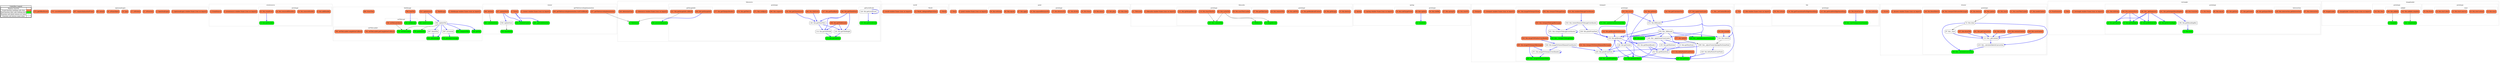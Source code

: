 digraph G {
concentrate = true;
			subgraph legend{
			rank = min;
			label = "legend";
			Legend [shape=none, margin=0, label = <
				<table cellspacing="0" cellpadding="0" border="1"><tr><td>Code2flow Legend</td></tr><tr><td>
				<table cellspacing="0">
				<tr><td>Regular function</td><td width="50px"></td></tr>
				<tr><td>Trunk function (nothing calls this)</td><td bgcolor='coral'></td></tr>
				<tr><td>Leaf function (this calls nothing else)</td><td bgcolor='green'></td></tr>
				<tr><td>Function call which returns no value</td><td>&#8594;</td></tr>
				<tr><td>Function call returns some value</td><td><font color='blue'>&#8594;</font></td></tr>
				</table></td></tr></table>
				>];}node30 [splines=ortho shape = "rect" style = "rounded,filled" fillcolor = "coral" label = "0: (openseadragon window frame (runs on import))" ];
node2 [splines=ortho shape = "rect" style = "rounded,filled" fillcolor = "coral" label = "3: OpenSeadragon" ];
node6 [splines=ortho shape = "rect" style = "rounded,filled" fillcolor = "coral" label = "21: isFunction" ];
node8 [splines=ortho shape = "rect" style = "rounded,filled" fillcolor = "coral" label = "27: isWindow" ];
node10 [splines=ortho shape = "rect" style = "rounded,filled" fillcolor = "coral" label = "30: type" ];
node12 [splines=ortho shape = "rect" style = "rounded,filled" fillcolor = "coral" label = "35: isPlainObject" ];
node18 [splines=ortho shape = "rect" style = "rounded,filled" fillcolor = "coral" label = "65: extend" ];
node21 [splines=ortho shape = "rect" style = "rounded,filled" fillcolor = "coral" label = "367: requestAnimationFrame" ];
node23 [splines=ortho shape = "rect" style = "rounded,filled" fillcolor = "coral" label = "370: cancelAnimationFrame" ];
node26 [splines=ortho shape = "rect" style = "rounded,filled" fillcolor = "coral" label = "373: getOffsetParent" ];
node48 [splines=ortho shape = "rect" style = "rounded,filled" fillcolor = "coral" label = "0: (eventsource window frame (runs on import))" ];
node35 [splines=ortho shape = "rect" style = "rounded,filled" fillcolor = "coral" label = "4: EventSource" ];
node38 [splines=ortho shape = "rect" style = "rounded,filled" fillcolor = "coral" label = "9: this.addHandler" ];
node40 [splines=ortho shape = "rect" style = "rounded,filled" fillcolor = "coral" label = "18: this.removeHandler" ];
node42 [splines=ortho shape = "rect" style = "rounded,filled" fillcolor = "coral" label = "34: this.removeAllHandlers" ];
node44 [splines=ortho shape = "rect" style = "rounded,filled" fillcolor = "green" label = "43: this.getHandler" ];
node46 [splines=ortho shape = "rect" style = "rounded,filled" fillcolor = "coral" label = "63: this.raiseEvent" ];
node88 [splines=ortho shape = "rect" style = "rounded,filled" fillcolor = "coral" label = "0: (tiledimage window frame (runs on import))" ];
node52 [splines=ortho shape = "rect" style = "rounded,filled" fillcolor = "coral" label = "4: TiledImage" ];
node54 [splines=ortho shape = "rect" style = "rounded,filled" fillcolor = "coral" label = "523: updateLevel" ];
node56 [splines=ortho shape = "rect" style = "rounded" label = "564: updateTile" ];
node58 [splines=ortho shape = "rect" style = "rounded,filled" fillcolor = "green" label = "636: getTile" ];
node60 [splines=ortho shape = "rect" style = "rounded,filled" fillcolor = "coral" label = "708: loadTile" ];
node64 [splines=ortho shape = "rect" style = "rounded,filled" fillcolor = "green" label = "729: onTileLoad" ];
node63 [splines=ortho shape = "rect" style = "rounded,filled" fillcolor = "coral" label = "740: onTileLoad.finish" ];
node70 [splines=ortho shape = "rect" style = "rounded,filled" fillcolor = "green" label = "753: setTileLoaded" ];
node67 [splines=ortho shape = "rect" style = "rounded,filled" fillcolor = "coral" label = "756: setTileLoaded.getCompletionCallback" ];
node69 [splines=ortho shape = "rect" style = "rounded,filled" fillcolor = "coral" label = "760: setTileLoaded.completionCallback" ];
node72 [splines=ortho shape = "rect" style = "rounded,filled" fillcolor = "green" label = "779: positionTile" ];
node74 [splines=ortho shape = "rect" style = "rounded" label = "807: blendTile" ];
node76 [splines=ortho shape = "rect" style = "rounded,filled" fillcolor = "green" label = "819: providesCoverage" ];
node78 [splines=ortho shape = "rect" style = "rounded" label = "847: isCovered" ];
node80 [splines=ortho shape = "rect" style = "rounded,filled" fillcolor = "green" label = "859: setCoverage" ];
node82 [splines=ortho shape = "rect" style = "rounded,filled" fillcolor = "green" label = "868: resetCoverage" ];
node84 [splines=ortho shape = "rect" style = "rounded,filled" fillcolor = "green" label = "871: compareTiles" ];
node86 [splines=ortho shape = "rect" style = "rounded,filled" fillcolor = "coral" label = "884: drawTiles" ];
node121 [splines=ortho shape = "rect" style = "rounded,filled" fillcolor = "coral" label = "0: (viewer window frame (runs on import))" ];
node97 [splines=ortho shape = "rect" style = "rounded,filled" fillcolor = "coral" label = "8: Viewer" ];
node99 [splines=ortho shape = "rect" style = "rounded,filled" fillcolor = "green" label = "429: _getSafeElemSize" ];
node105 [splines=ortho shape = "rect" style = "rounded,filled" fillcolor = "coral" label = "437: getTileSourceImplementation" ];
node102 [splines=ortho shape = "rect" style = "rounded,filled" fillcolor = "coral" label = "456: getTileSourceImplementation.waitUntilReady" ];
node109 [splines=ortho shape = "rect" style = "rounded,filled" fillcolor = "green" label = "516: scheduleUpdate" ];
node111 [splines=ortho shape = "rect" style = "rounded,filled" fillcolor = "coral" label = "527: updateMulti" ];
node113 [splines=ortho shape = "rect" style = "rounded" label = "538: updateOnce" ];
node115 [splines=ortho shape = "rect" style = "rounded,filled" fillcolor = "green" label = "555: drawWorld" ];
node117 [splines=ortho shape = "rect" style = "rounded,filled" fillcolor = "green" label = "563: scheduleZoom" ];
node119 [splines=ortho shape = "rect" style = "rounded,filled" fillcolor = "coral" label = "566: doZoom" ];
node129 [splines=ortho shape = "rect" style = "rounded,filled" fillcolor = "coral" label = "0: (world window frame (runs on import))" ];
node127 [splines=ortho shape = "rect" style = "rounded,filled" fillcolor = "coral" label = "3: World" ];
node126 [splines=ortho shape = "rect" style = "rounded,filled" fillcolor = "coral" label = "14: World._delegatedFigureSizes" ];
node156 [splines=ortho shape = "rect" style = "rounded,filled" fillcolor = "coral" label = "0: (point window frame (runs on import))" ];
node133 [splines=ortho shape = "rect" style = "rounded,filled" fillcolor = "coral" label = "4: Point" ];
node136 [splines=ortho shape = "rect" style = "rounded,filled" fillcolor = "coral" label = "10: this.clone" ];
node138 [splines=ortho shape = "rect" style = "rounded,filled" fillcolor = "coral" label = "13: this.plus" ];
node140 [splines=ortho shape = "rect" style = "rounded,filled" fillcolor = "coral" label = "19: this.minus" ];
node142 [splines=ortho shape = "rect" style = "rounded,filled" fillcolor = "coral" label = "25: this.times" ];
node144 [splines=ortho shape = "rect" style = "rounded,filled" fillcolor = "coral" label = "31: this.divide" ];
node146 [splines=ortho shape = "rect" style = "rounded,filled" fillcolor = "coral" label = "37: this.distanceTo" ];
node148 [splines=ortho shape = "rect" style = "rounded,filled" fillcolor = "coral" label = "43: this.squaredDistanceTo" ];
node150 [splines=ortho shape = "rect" style = "rounded,filled" fillcolor = "coral" label = "47: this.apply" ];
node152 [splines=ortho shape = "rect" style = "rounded,filled" fillcolor = "coral" label = "50: this.equals" ];
node154 [splines=ortho shape = "rect" style = "rounded,filled" fillcolor = "coral" label = "59: this.toString" ];
node190 [splines=ortho shape = "rect" style = "rounded,filled" fillcolor = "coral" label = "0: (tilecache window frame (runs on import))" ];
node177 [splines=ortho shape = "rect" style = "rounded,filled" fillcolor = "coral" label = "51: TileCache" ];
node160 [splines=ortho shape = "rect" style = "rounded,filled" fillcolor = "green" label = "5: TileRecord" ];
node162 [splines=ortho shape = "rect" style = "rounded,filled" fillcolor = "green" label = "10: ImageRecord" ];
node165 [splines=ortho shape = "rect" style = "rounded,filled" fillcolor = "coral" label = "15: this.destroy" ];
node167 [splines=ortho shape = "rect" style = "rounded,filled" fillcolor = "coral" label = "20: this.getImage" ];
node169 [splines=ortho shape = "rect" style = "rounded,filled" fillcolor = "coral" label = "23: this.getRenderedContext" ];
node171 [splines=ortho shape = "rect" style = "rounded,filled" fillcolor = "coral" label = "36: this.addTile" ];
node173 [splines=ortho shape = "rect" style = "rounded,filled" fillcolor = "coral" label = "39: this.removeTile" ];
node175 [splines=ortho shape = "rect" style = "rounded,filled" fillcolor = "coral" label = "47: this.getTileCount" ];
node180 [splines=ortho shape = "rect" style = "rounded,filled" fillcolor = "coral" label = "59: this.numTilesLoaded" ];
node182 [splines=ortho shape = "rect" style = "rounded,filled" fillcolor = "coral" label = "62: this.cacheTile" ];
node184 [splines=ortho shape = "rect" style = "rounded,filled" fillcolor = "coral" label = "119: this.clearTilesFor" ];
node186 [splines=ortho shape = "rect" style = "rounded,filled" fillcolor = "coral" label = "131: this.getImageRecord" ];
node188 [splines=ortho shape = "rect" style = "rounded,filled" fillcolor = "green" label = "135: this._unloadTile" ];
node236 [splines=ortho shape = "rect" style = "rounded,filled" fillcolor = "coral" label = "0: (tilesource window frame (runs on import))" ];
node194 [splines=ortho shape = "rect" style = "rounded,filled" fillcolor = "green" label = "4: TileSource" ];
node197 [splines=ortho shape = "rect" style = "rounded,filled" fillcolor = "green" label = "111: this.getTileSize" ];
node199 [splines=ortho shape = "rect" style = "rounded" label = "114: this.getTileWidth" ];
node201 [splines=ortho shape = "rect" style = "rounded" label = "120: this.getTileHeight" ];
node206 [splines=ortho shape = "rect" style = "rounded" label = "126: this.getLevelScale" ];
node205 [splines=ortho shape = "rect" style = "rounded,filled" fillcolor = "green" label = "135: this.getLevelScale" ];
node208 [splines=ortho shape = "rect" style = "rounded" label = "140: this.getNumTiles" ];
node210 [splines=ortho shape = "rect" style = "rounded,filled" fillcolor = "coral" label = "147: this.getPixelRatio" ];
node212 [splines=ortho shape = "rect" style = "rounded,filled" fillcolor = "coral" label = "154: this.getClosestLevel" ];
node214 [splines=ortho shape = "rect" style = "rounded,filled" fillcolor = "coral" label = "166: this.getTileAtPoint" ];
node216 [splines=ortho shape = "rect" style = "rounded,filled" fillcolor = "coral" label = "186: this.getTileBounds" ];
node220 [splines=ortho shape = "rect" style = "rounded,filled" fillcolor = "coral" label = "204: this.getImageInfo" ];
node219 [splines=ortho shape = "rect" style = "rounded,filled" fillcolor = "coral" label = "221: this.getImageInfo.callback" ];
node222 [splines=ortho shape = "rect" style = "rounded,filled" fillcolor = "coral" label = "268: this.supports" ];
node224 [splines=ortho shape = "rect" style = "rounded,filled" fillcolor = "coral" label = "271: this.configure" ];
node226 [splines=ortho shape = "rect" style = "rounded,filled" fillcolor = "coral" label = "274: this.getTileUrl" ];
node228 [splines=ortho shape = "rect" style = "rounded,filled" fillcolor = "coral" label = "277: this.getTileAjaxHeaders" ];
node230 [splines=ortho shape = "rect" style = "rounded,filled" fillcolor = "coral" label = "280: this.tileExists" ];
node232 [splines=ortho shape = "rect" style = "rounded,filled" fillcolor = "green" label = "292: processResponse" ];
node234 [splines=ortho shape = "rect" style = "rounded,filled" fillcolor = "coral" label = "326: determineType" ];
node258 [splines=ortho shape = "rect" style = "rounded,filled" fillcolor = "coral" label = "0: (spring window frame (runs on import))" ];
node243 [splines=ortho shape = "rect" style = "rounded,filled" fillcolor = "coral" label = "4: Spring" ];
node246 [splines=ortho shape = "rect" style = "rounded,filled" fillcolor = "coral" label = "42: this.resetTo" ];
node248 [splines=ortho shape = "rect" style = "rounded,filled" fillcolor = "coral" label = "47: this.springTo" ];
node250 [splines=ortho shape = "rect" style = "rounded,filled" fillcolor = "coral" label = "54: this.shiftBy" ];
node252 [splines=ortho shape = "rect" style = "rounded,filled" fillcolor = "coral" label = "58: this.update" ];
node254 [splines=ortho shape = "rect" style = "rounded,filled" fillcolor = "coral" label = "79: this.isAtTargetValue" ];
node256 [splines=ortho shape = "rect" style = "rounded,filled" fillcolor = "green" label = "83: transform" ];
node351 [splines=ortho shape = "rect" style = "rounded,filled" fillcolor = "coral" label = "0: (viewport window frame (runs on import))" ];
node262 [splines=ortho shape = "rect" style = "rounded,filled" fillcolor = "coral" label = "4: Viewport" ];
node265 [splines=ortho shape = "rect" style = "rounded,filled" fillcolor = "coral" label = "71: this._setContentBounds" ];
node267 [splines=ortho shape = "rect" style = "rounded" label = "82: this.getHomeZoom" ];
node269 [splines=ortho shape = "rect" style = "rounded" label = "90: this.getHomeBounds" ];
node271 [splines=ortho shape = "rect" style = "rounded,filled" fillcolor = "coral" label = "102: this.goHome" ];
node273 [splines=ortho shape = "rect" style = "rounded" label = "105: this.getMinZoom" ];
node275 [splines=ortho shape = "rect" style = "rounded" label = "113: this.getMaxZoom" ];
node277 [splines=ortho shape = "rect" style = "rounded,filled" fillcolor = "green" label = "121: this.getAspectRatio" ];
node279 [splines=ortho shape = "rect" style = "rounded,filled" fillcolor = "coral" label = "124: this.getContainerSize" ];
node281 [splines=ortho shape = "rect" style = "rounded" label = "130: this.getBounds" ];
node283 [splines=ortho shape = "rect" style = "rounded,filled" fillcolor = "coral" label = "142: this.getBoundsWithMargins" ];
node285 [splines=ortho shape = "rect" style = "rounded" label = "146: this.getCenter" ];
node287 [splines=ortho shape = "rect" style = "rounded,filled" fillcolor = "green" label = "187: this.getZoom" ];
node289 [splines=ortho shape = "rect" style = "rounded" label = "195: this._applyZoomConstraints" ];
node291 [splines=ortho shape = "rect" style = "rounded,filled" fillcolor = "green" label = "200: this._applyBoundaryConstraints" ];
node293 [splines=ortho shape = "rect" style = "rounded,filled" fillcolor = "coral" label = "237: this.applyConstraints" ];
node295 [splines=ortho shape = "rect" style = "rounded" label = "254: this._fitBounds" ];
node297 [splines=ortho shape = "rect" style = "rounded" label = "314: this.fitBounds" ];
node299 [splines=ortho shape = "rect" style = "rounded,filled" fillcolor = "green" label = "320: this.panTo" ];
node301 [splines=ortho shape = "rect" style = "rounded,filled" fillcolor = "coral" label = "330: this.zoomBy" ];
node303 [splines=ortho shape = "rect" style = "rounded" label = "334: this.zoomTo" ];
node305 [splines=ortho shape = "rect" style = "rounded,filled" fillcolor = "coral" label = "352: this.resize" ];
node307 [splines=ortho shape = "rect" style = "rounded,filled" fillcolor = "green" label = "371: this._updateContainerInnerSize" ];
node311 [splines=ortho shape = "rect" style = "rounded,filled" fillcolor = "coral" label = "377: this.update" ];
node313 [splines=ortho shape = "rect" style = "rounded" label = "395: this._adjustCenterSpringsForZoomPoint" ];
node315 [splines=ortho shape = "rect" style = "rounded,filled" fillcolor = "coral" label = "415: this.deltaPixelsFromPoints" ];
node317 [splines=ortho shape = "rect" style = "rounded" label = "420: this.deltaPointsFromPixels" ];
node319 [splines=ortho shape = "rect" style = "rounded" label = "425: this.pixelFromPoint" ];
node321 [splines=ortho shape = "rect" style = "rounded,filled" fillcolor = "green" label = "429: this._pixelFromPoint" ];
node323 [splines=ortho shape = "rect" style = "rounded" label = "436: this.pointFromPixel" ];
node325 [splines=ortho shape = "rect" style = "rounded,filled" fillcolor = "green" label = "445: this._viewportToImageDelta" ];
node327 [splines=ortho shape = "rect" style = "rounded" label = "451: this.viewportToImageCoordinates" ];
node329 [splines=ortho shape = "rect" style = "rounded,filled" fillcolor = "green" label = "465: this._imageToViewportDelta" ];
node331 [splines=ortho shape = "rect" style = "rounded" label = "471: this.imageToViewportCoordinates" ];
node333 [splines=ortho shape = "rect" style = "rounded,filled" fillcolor = "coral" label = "485: this.imageToViewportRectangle" ];
node335 [splines=ortho shape = "rect" style = "rounded,filled" fillcolor = "coral" label = "505: this.viewportToImageRectangle" ];
node337 [splines=ortho shape = "rect" style = "rounded" label = "525: this.viewerElementToImageCoordinates" ];
node339 [splines=ortho shape = "rect" style = "rounded" label = "529: this.imageToViewerElementCoordinates" ];
node341 [splines=ortho shape = "rect" style = "rounded,filled" fillcolor = "coral" label = "533: this.windowToImageCoordinates" ];
node343 [splines=ortho shape = "rect" style = "rounded,filled" fillcolor = "coral" label = "538: this.imageToWindowCoordinates" ];
node345 [splines=ortho shape = "rect" style = "rounded,filled" fillcolor = "coral" label = "543: this.viewportToViewerElementRectangle" ];
node347 [splines=ortho shape = "rect" style = "rounded,filled" fillcolor = "coral" label = "550: this.viewportToImageZoom" ];
node349 [splines=ortho shape = "rect" style = "rounded,filled" fillcolor = "coral" label = "561: this.imageToViewportZoom" ];
node372 [splines=ortho shape = "rect" style = "rounded,filled" fillcolor = "coral" label = "0: (tile window frame (runs on import))" ];
node355 [splines=ortho shape = "rect" style = "rounded,filled" fillcolor = "coral" label = "4: Tile" ];
node358 [splines=ortho shape = "rect" style = "rounded,filled" fillcolor = "coral" label = "55: this.toString" ];
node360 [splines=ortho shape = "rect" style = "rounded,filled" fillcolor = "green" label = "59: this._hasTransparencyChannel" ];
node362 [splines=ortho shape = "rect" style = "rounded,filled" fillcolor = "coral" label = "62: this.drawCanvas" ];
node364 [splines=ortho shape = "rect" style = "rounded,filled" fillcolor = "coral" label = "123: this.getScaleForEdgeSmoothing" ];
node368 [splines=ortho shape = "rect" style = "rounded,filled" fillcolor = "coral" label = "134: this.getTranslationForEdgeSmoothing" ];
node370 [splines=ortho shape = "rect" style = "rounded,filled" fillcolor = "coral" label = "150: this.unload" ];
node413 [splines=ortho shape = "rect" style = "rounded,filled" fillcolor = "coral" label = "0: (drawer window frame (runs on import))" ];
node376 [splines=ortho shape = "rect" style = "rounded,filled" fillcolor = "coral" label = "4: Drawer" ];
node379 [splines=ortho shape = "rect" style = "rounded,filled" fillcolor = "coral" label = "47: this.needsUpdate" ];
node381 [splines=ortho shape = "rect" style = "rounded,filled" fillcolor = "coral" label = "51: this.numTilesLoaded" ];
node383 [splines=ortho shape = "rect" style = "rounded,filled" fillcolor = "coral" label = "55: this.reset" ];
node385 [splines=ortho shape = "rect" style = "rounded,filled" fillcolor = "coral" label = "60: this.update" ];
node387 [splines=ortho shape = "rect" style = "rounded,filled" fillcolor = "coral" label = "65: this.destroy" ];
node389 [splines=ortho shape = "rect" style = "rounded" label = "72: this.clear" ];
node391 [splines=ortho shape = "rect" style = "rounded" label = "87: this._clear" ];
node393 [splines=ortho shape = "rect" style = "rounded,filled" fillcolor = "coral" label = "96: this.viewportToDrawerRectangle" ];
node395 [splines=ortho shape = "rect" style = "rounded,filled" fillcolor = "coral" label = "107: this.drawTile" ];
node397 [splines=ortho shape = "rect" style = "rounded" label = "113: this._getContext" ];
node399 [splines=ortho shape = "rect" style = "rounded,filled" fillcolor = "coral" label = "126: this.saveContext" ];
node401 [splines=ortho shape = "rect" style = "rounded,filled" fillcolor = "coral" label = "130: this.restoreContext" ];
node403 [splines=ortho shape = "rect" style = "rounded,filled" fillcolor = "coral" label = "134: this.setClip" ];
node405 [splines=ortho shape = "rect" style = "rounded,filled" fillcolor = "coral" label = "140: this.blendSketch" ];
node407 [splines=ortho shape = "rect" style = "rounded,filled" fillcolor = "coral" label = "201: this.getCanvasSize" ];
node409 [splines=ortho shape = "rect" style = "rounded,filled" fillcolor = "green" label = "206: this._calculateCanvasSize" ];
node411 [splines=ortho shape = "rect" style = "rounded" label = "215: this._calculateSketchCanvasSize" ];
node458 [splines=ortho shape = "rect" style = "rounded,filled" fillcolor = "coral" label = "0: (rectangle window frame (runs on import))" ];
node417 [splines=ortho shape = "rect" style = "rounded,filled" fillcolor = "coral" label = "4: Rect" ];
node419 [splines=ortho shape = "rect" style = "rounded,filled" fillcolor = "coral" label = "14: fromSummits" ];
node422 [splines=ortho shape = "rect" style = "rounded,filled" fillcolor = "green" label = "32: this.clone" ];
node424 [splines=ortho shape = "rect" style = "rounded,filled" fillcolor = "coral" label = "39: this.getAspectRatio" ];
node426 [splines=ortho shape = "rect" style = "rounded,filled" fillcolor = "green" label = "42: this.getTopLeft" ];
node428 [splines=ortho shape = "rect" style = "rounded,filled" fillcolor = "green" label = "48: this.getBottomRight" ];
node430 [splines=ortho shape = "rect" style = "rounded,filled" fillcolor = "green" label = "51: this.getTopRight" ];
node432 [splines=ortho shape = "rect" style = "rounded,filled" fillcolor = "green" label = "54: this.getBottomLeft" ];
node434 [splines=ortho shape = "rect" style = "rounded,filled" fillcolor = "coral" label = "57: this.getCenter" ];
node436 [splines=ortho shape = "rect" style = "rounded,filled" fillcolor = "coral" label = "63: this.getSize" ];
node438 [splines=ortho shape = "rect" style = "rounded,filled" fillcolor = "coral" label = "66: this.equals" ];
node440 [splines=ortho shape = "rect" style = "rounded,filled" fillcolor = "coral" label = "73: this.times" ];
node442 [splines=ortho shape = "rect" style = "rounded,filled" fillcolor = "coral" label = "80: this.translate" ];
node446 [splines=ortho shape = "rect" style = "rounded,filled" fillcolor = "coral" label = "87: this.intersection" ];
node445 [splines=ortho shape = "rect" style = "rounded,filled" fillcolor = "coral" label = "145: this.intersection.getIntersection" ];
node448 [splines=ortho shape = "rect" style = "rounded,filled" fillcolor = "coral" label = "188: this._getSegments" ];
node450 [splines=ortho shape = "rect" style = "rounded" label = "198: this.getBoundingBox" ];
node452 [splines=ortho shape = "rect" style = "rounded,filled" fillcolor = "coral" label = "201: this.getIntegerBoundingBox" ];
node454 [splines=ortho shape = "rect" style = "rounded,filled" fillcolor = "coral" label = "209: this.containsPoint" ];
node456 [splines=ortho shape = "rect" style = "rounded,filled" fillcolor = "coral" label = "231: this.toString" ];
node489 [splines=ortho shape = "rect" style = "rounded,filled" fillcolor = "coral" label = "0: (imageloader window frame (runs on import))" ];
node477 [splines=ortho shape = "rect" style = "rounded,filled" fillcolor = "coral" label = "90: ImageLoader" ];
node462 [splines=ortho shape = "rect" style = "rounded,filled" fillcolor = "green" label = "4: ImageJob" ];
node473 [splines=ortho shape = "rect" style = "rounded,filled" fillcolor = "coral" label = "14: this.start" ];
node466 [splines=ortho shape = "rect" style = "rounded,filled" fillcolor = "coral" label = "20: this.start.onload" ];
node468 [splines=ortho shape = "rect" style = "rounded,filled" fillcolor = "coral" label = "23: this.start.onerror" ];
node472 [splines=ortho shape = "rect" style = "rounded,filled" fillcolor = "coral" label = "70: this.start.abort" ];
node475 [splines=ortho shape = "rect" style = "rounded,filled" fillcolor = "coral" label = "79: this.finish" ];
node483 [splines=ortho shape = "rect" style = "rounded,filled" fillcolor = "coral" label = "100: this.addJob" ];
node481 [splines=ortho shape = "rect" style = "rounded,filled" fillcolor = "coral" label = "102: this.addJob.complete" ];
node485 [splines=ortho shape = "rect" style = "rounded,filled" fillcolor = "coral" label = "124: this.clear" ];
node487 [splines=ortho shape = "rect" style = "rounded,filled" fillcolor = "green" label = "134: completeJob" ];
node46 -> node44 [color="blue" penwidth="2"];
node54 -> node56 [color="blue" penwidth="2"];
node54 -> node82;
node56 -> node58 [color="blue" penwidth="2"];
node56 -> node70;
node56 -> node72;
node56 -> node74 [color="blue" penwidth="2"];
node56 -> node78 [color="blue" penwidth="2"];
node56 -> node80 [color="blue" penwidth="2"];
node56 -> node84 [color="blue" penwidth="2"];
node60 -> node64 [color="blue" penwidth="2"];
node63 -> node70;
node74 -> node80 [color="blue" penwidth="2"];
node78 -> node76 [color="blue" penwidth="2"];
node97 -> node99 [color="blue" penwidth="2"];
node97 -> node109 [color="blue" penwidth="2"];
node105 -> node194;
node111 -> node109 [color="blue" penwidth="2"];
node111 -> node113 [color="blue" penwidth="2"];
node113 -> node115;
node119 -> node117;
node182 -> node160;
node182 -> node162;
node182 -> node188;
node184 -> node188;
node199 -> node197 [color="blue" penwidth="2"];
node201 -> node197 [color="blue" penwidth="2"];
node206 -> node206 [color="blue" penwidth="2"];
node206 -> node205 [color="blue" penwidth="2"];
node208 -> node199 [color="blue" penwidth="2"];
node208 -> node201 [color="blue" penwidth="2"];
node212 -> node208 [color="blue" penwidth="2"];
node214 -> node199 [color="blue" penwidth="2"];
node214 -> node201 [color="blue" penwidth="2"];
node214 -> node208 [color="blue" penwidth="2"];
node216 -> node199 [color="blue" penwidth="2"];
node216 -> node201 [color="blue" penwidth="2"];
node220 -> node232 [color="blue" penwidth="2"];
node219 -> node194;
node230 -> node208 [color="blue" penwidth="2"];
node252 -> node256 [color="blue" penwidth="2"];
node267 -> node277 [color="blue" penwidth="2"];
node269 -> node267 [color="blue" penwidth="2"];
node269 -> node277 [color="blue" penwidth="2"];
node271 -> node269 [color="blue" penwidth="2"];
node271 -> node297 [color="blue" penwidth="2"];
node273 -> node267 [color="blue" penwidth="2"];
node275 -> node267 [color="blue" penwidth="2"];
node281 -> node277 [color="blue" penwidth="2"];
node281 -> node285 [color="blue" penwidth="2"];
node281 -> node287 [color="blue" penwidth="2"];
node283 -> node281 [color="blue" penwidth="2"];
node285 -> node277 [color="blue" penwidth="2"];
node285 -> node287 [color="blue" penwidth="2"];
node285 -> node319 [color="blue" penwidth="2"];
node285 -> node321 [color="blue" penwidth="2"];
node289 -> node273 [color="blue" penwidth="2"];
node289 -> node275 [color="blue" penwidth="2"];
node293 -> node281 [color="blue" penwidth="2"];
node293 -> node287 [color="blue" penwidth="2"];
node293 -> node289 [color="blue" penwidth="2"];
node293 -> node291 [color="blue" penwidth="2"];
node293 -> node297 [color="blue" penwidth="2"];
node293 -> node303 [color="blue" penwidth="2"];
node295 -> node277 [color="blue" penwidth="2"];
node295 -> node281 [color="blue" penwidth="2"];
node295 -> node285 [color="blue" penwidth="2"];
node295 -> node287 [color="blue" penwidth="2"];
node295 -> node289 [color="blue" penwidth="2"];
node295 -> node291 [color="blue" penwidth="2"];
node295 -> node299 [color="blue" penwidth="2"];
node295 -> node303 [color="blue" penwidth="2"];
node297 -> node295 [color="blue" penwidth="2"];
node301 -> node303 [color="blue" penwidth="2"];
node303 -> node313;
node305 -> node277 [color="blue" penwidth="2"];
node305 -> node281 [color="blue" penwidth="2"];
node305 -> node297 [color="blue" penwidth="2"];
node305 -> node307;
node311 -> node313;
node313 -> node317 [color="blue" penwidth="2"];
node313 -> node319 [color="blue" penwidth="2"];
node315 -> node287 [color="blue" penwidth="2"];
node317 -> node287 [color="blue" penwidth="2"];
node319 -> node281 [color="blue" penwidth="2"];
node319 -> node321 [color="blue" penwidth="2"];
node323 -> node281 [color="blue" penwidth="2"];
node327 -> node325 [color="blue" penwidth="2"];
node327 -> node327 [color="blue" penwidth="2"];
node331 -> node329 [color="blue" penwidth="2"];
node331 -> node331 [color="blue" penwidth="2"];
node333 -> node329 [color="blue" penwidth="2"];
node333 -> node331 [color="blue" penwidth="2"];
node335 -> node325 [color="blue" penwidth="2"];
node335 -> node327 [color="blue" penwidth="2"];
node337 -> node323 [color="blue" penwidth="2"];
node337 -> node327 [color="blue" penwidth="2"];
node339 -> node319 [color="blue" penwidth="2"];
node339 -> node331 [color="blue" penwidth="2"];
node341 -> node337 [color="blue" penwidth="2"];
node343 -> node339 [color="blue" penwidth="2"];
node345 -> node319 [color="blue" penwidth="2"];
node362 -> node360 [color="blue" penwidth="2"];
node385 -> node389;
node389 -> node391;
node389 -> node409 [color="blue" penwidth="2"];
node389 -> node411 [color="blue" penwidth="2"];
node391 -> node397 [color="blue" penwidth="2"];
node395 -> node397 [color="blue" penwidth="2"];
node397 -> node411 [color="blue" penwidth="2"];
node399 -> node397 [color="blue" penwidth="2"];
node401 -> node397 [color="blue" penwidth="2"];
node403 -> node397 [color="blue" penwidth="2"];
node407 -> node397 [color="blue" penwidth="2"];
node411 -> node409 [color="blue" penwidth="2"];
node448 -> node426 [color="blue" penwidth="2"];
node448 -> node428 [color="blue" penwidth="2"];
node448 -> node430 [color="blue" penwidth="2"];
node448 -> node432 [color="blue" penwidth="2"];
node450 -> node422 [color="blue" penwidth="2"];
node452 -> node450 [color="blue" penwidth="2"];
node454 -> node426 [color="blue" penwidth="2"];
node454 -> node430 [color="blue" penwidth="2"];
node454 -> node432 [color="blue" penwidth="2"];
node483 -> node462;
node481 -> node487;
subgraph clusteropenseadragon0{
node30 node2 node6 node8 node10 node12 node18 node21 node23 node26 node2 node6 node8 node10 node12 node18 node21 node23 node26 ;
label="openseadragon";
style=filled;
color=black;
graph[style=dotted];
};
subgraph clustereventsource31{
node48 node35 node38 node40 node42 node44 node46 node35 ;
label="eventsource";
style=filled;
color=black;
graph[style=dotted];
subgraph clusterprototype36{
node38 node40 node42 node44 node46 node38 node40 node42 node44 node46 ;
label="prototype";
style=filled;
color=black;
graph[style=dotted];
}};
subgraph clustertiledimage49{
node88 node52 node54 node56 node58 node60 node64 node63 node70 node67 node69 node72 node74 node76 node78 node80 node82 node84 node86 node52 node54 node56 node58 node60 node72 node74 node76 node78 node80 node82 node84 node86 ;
label="tiledimage";
style=filled;
color=black;
graph[style=dotted];
subgraph clusteronTileLoad61{
node64 node63 node63 ;
label="onTileLoad";
style=filled;
color=black;
graph[style=dotted];
}subgraph clustersetTileLoaded65{
node70 node67 node69 node67 node69 ;
label="setTileLoaded";
style=filled;
color=black;
graph[style=dotted];
}};
subgraph clusterviewer89{
node121 node97 node99 node105 node102 node109 node111 node113 node115 node117 node119 node97 node99 node109 node111 node113 node115 node117 node119 ;
label="viewer";
style=filled;
color=black;
graph[style=dotted];
subgraph clustergetTileSourceImplementation100{
node105 node102 node102 ;
label="getTileSourceImplementation";
style=filled;
color=black;
graph[style=dotted];
}};
subgraph clusterworld122{
node129 node127 node126 ;
label="world";
style=filled;
color=black;
graph[style=dotted];
subgraph clusterWorld124{
node127 node126 node126 ;
label="World";
style=filled;
color=black;
graph[style=dotted];
}};
subgraph clusterpoint130{
node156 node133 node136 node138 node140 node142 node144 node146 node148 node150 node152 node154 node133 ;
label="point";
style=filled;
color=black;
graph[style=dotted];
subgraph clusterprototype134{
node136 node138 node140 node142 node144 node146 node148 node150 node152 node154 node136 node138 node140 node142 node144 node146 node148 node150 node152 node154 ;
label="prototype";
style=filled;
color=black;
graph[style=dotted];
}};
subgraph clustertilecache157{
node190 node177 node160 node162 node165 node167 node169 node171 node173 node175 node180 node182 node184 node186 node188 node177 node160 node162 ;
label="tilecache";
style=filled;
color=black;
graph[style=dotted];
subgraph clusterprototype163{
node165 node167 node169 node171 node173 node175 node165 node167 node169 node171 node173 node175 ;
label="prototype";
style=filled;
color=black;
graph[style=dotted];
}subgraph clusterprototype178{
node180 node182 node184 node186 node188 node180 node182 node184 node186 node188 ;
label="prototype";
style=filled;
color=black;
graph[style=dotted];
}};
subgraph clustertilesource191{
node236 node194 node197 node199 node201 node206 node205 node208 node210 node212 node214 node216 node220 node219 node222 node224 node226 node228 node230 node232 node234 node194 node232 node234 ;
label="tilesource";
style=filled;
color=black;
graph[style=dotted];
subgraph clusterprototype195{
node197 node199 node201 node206 node205 node208 node210 node212 node214 node216 node220 node219 node222 node224 node226 node228 node230 node197 node199 node201 node208 node210 node212 node214 node216 node222 node224 node226 node228 node230 ;
label="prototype";
style=filled;
color=black;
graph[style=dotted];
subgraph clustergetLevelScale202{
node206 node205 node205 ;
label="getLevelScale";
style=filled;
color=black;
graph[style=dotted];
}subgraph clustergetImageInfo217{
node220 node219 node219 ;
label="getImageInfo";
style=filled;
color=black;
graph[style=dotted];
}}};
subgraph clusterspring237{
node258 node243 node246 node248 node250 node252 node254 node256 node243 node256 ;
label="spring";
style=filled;
color=black;
graph[style=dotted];
subgraph clusterprototype244{
node246 node248 node250 node252 node254 node246 node248 node250 node252 node254 ;
label="prototype";
style=filled;
color=black;
graph[style=dotted];
}};
subgraph clusterviewport259{
node351 node262 node265 node267 node269 node271 node273 node275 node277 node279 node281 node283 node285 node287 node289 node291 node293 node295 node297 node299 node301 node303 node305 node307 node311 node313 node315 node317 node319 node321 node323 node325 node327 node329 node331 node333 node335 node337 node339 node341 node343 node345 node347 node349 node262 ;
label="viewport";
style=filled;
color=black;
graph[style=dotted];
subgraph clusterprototype263{
node265 node267 node269 node271 node273 node275 node277 node279 node281 node283 node285 node287 node289 node291 node293 node295 node297 node299 node301 node303 node305 node307 node311 node313 node315 node317 node319 node321 node323 node325 node327 node329 node331 node333 node335 node337 node339 node341 node343 node345 node347 node349 node265 node267 node269 node271 node273 node275 node277 node279 node281 node283 node285 node287 node289 node291 node293 node295 node297 node299 node301 node303 node305 node307 node311 node313 node315 node317 node319 node321 node323 node325 node327 node329 node331 node333 node335 node337 node339 node341 node343 node345 node347 node349 ;
label="prototype";
style=filled;
color=black;
graph[style=dotted];
}};
subgraph clustertile352{
node372 node355 node358 node360 node362 node364 node368 node370 node355 ;
label="tile";
style=filled;
color=black;
graph[style=dotted];
subgraph clusterprototype356{
node358 node360 node362 node364 node368 node370 node358 node360 node362 node364 node368 node370 ;
label="prototype";
style=filled;
color=black;
graph[style=dotted];
}};
subgraph clusterdrawer373{
node413 node376 node379 node381 node383 node385 node387 node389 node391 node393 node395 node397 node399 node401 node403 node405 node407 node409 node411 node376 ;
label="drawer";
style=filled;
color=black;
graph[style=dotted];
subgraph clusterprototype377{
node379 node381 node383 node385 node387 node389 node391 node393 node395 node397 node399 node401 node403 node405 node407 node409 node411 node379 node381 node383 node385 node387 node389 node391 node393 node395 node397 node399 node401 node403 node405 node407 node409 node411 ;
label="prototype";
style=filled;
color=black;
graph[style=dotted];
}};
subgraph clusterrectangle414{
node458 node417 node419 node422 node424 node426 node428 node430 node432 node434 node436 node438 node440 node442 node446 node445 node448 node450 node452 node454 node456 node417 node419 ;
label="rectangle";
style=filled;
color=black;
graph[style=dotted];
subgraph clusterprototype420{
node422 node424 node426 node428 node430 node432 node434 node436 node438 node440 node442 node446 node445 node448 node450 node452 node454 node456 node422 node424 node426 node428 node430 node432 node434 node436 node438 node440 node442 node448 node450 node452 node454 node456 ;
label="prototype";
style=filled;
color=black;
graph[style=dotted];
subgraph clusterintersection443{
node446 node445 node445 ;
label="intersection";
style=filled;
color=black;
graph[style=dotted];
}}};
subgraph clusterimageloader459{
node489 node477 node462 node473 node466 node468 node472 node475 node483 node481 node485 node487 node477 node462 node487 ;
label="imageloader";
style=filled;
color=black;
graph[style=dotted];
subgraph clusterprototype463{
node473 node466 node468 node472 node475 node475 ;
label="prototype";
style=filled;
color=black;
graph[style=dotted];
subgraph clusterstart464{
node473 node466 node468 node472 node466 node468 node472 ;
label="start";
style=filled;
color=black;
graph[style=dotted];
}}subgraph clusterprototype478{
node483 node481 node485 node485 ;
label="prototype";
style=filled;
color=black;
graph[style=dotted];
subgraph clusteraddJob479{
node483 node481 node481 ;
label="addJob";
style=filled;
color=black;
graph[style=dotted];
}}};
}
